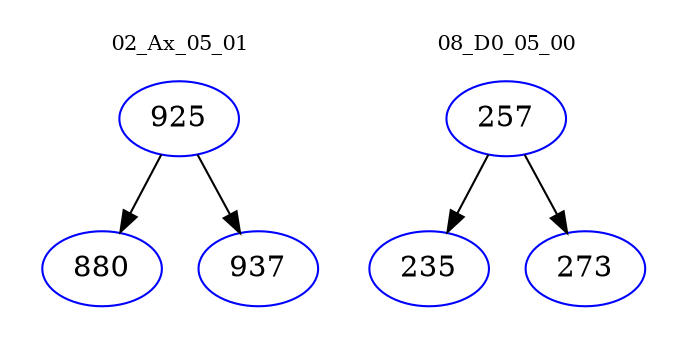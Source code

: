 digraph{
subgraph cluster_0 {
color = white
label = "02_Ax_05_01";
fontsize=10;
T0_925 [label="925", color="blue"]
T0_925 -> T0_880 [color="black"]
T0_880 [label="880", color="blue"]
T0_925 -> T0_937 [color="black"]
T0_937 [label="937", color="blue"]
}
subgraph cluster_1 {
color = white
label = "08_D0_05_00";
fontsize=10;
T1_257 [label="257", color="blue"]
T1_257 -> T1_235 [color="black"]
T1_235 [label="235", color="blue"]
T1_257 -> T1_273 [color="black"]
T1_273 [label="273", color="blue"]
}
}
